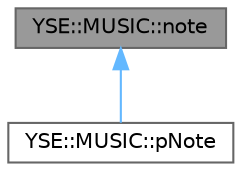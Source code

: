 digraph "YSE::MUSIC::note"
{
 // LATEX_PDF_SIZE
  bgcolor="transparent";
  edge [fontname=Helvetica,fontsize=10,labelfontname=Helvetica,labelfontsize=10];
  node [fontname=Helvetica,fontsize=10,shape=box,height=0.2,width=0.4];
  Node1 [id="Node000001",label="YSE::MUSIC::note",height=0.2,width=0.4,color="gray40", fillcolor="grey60", style="filled", fontcolor="black",tooltip=" "];
  Node1 -> Node2 [id="edge1_Node000001_Node000002",dir="back",color="steelblue1",style="solid",tooltip=" "];
  Node2 [id="Node000002",label="YSE::MUSIC::pNote",height=0.2,width=0.4,color="gray40", fillcolor="white", style="filled",URL="$class_y_s_e_1_1_m_u_s_i_c_1_1p_note.html",tooltip=" "];
}
